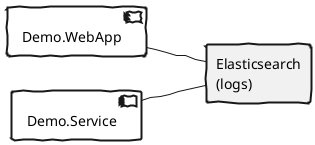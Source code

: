 @startuml

left to right direction
skinparam handwritten true
skinparam useBetaStyle true
<style>
    component
    {
        backgroundColor white
    }
    component, database, queue, rectangle {
        lineThickness 2
    }
    .ui {
        lineStyle 2
    }
</style>

component Demo.WebApp
component Demo.Service

rectangle Elasticsearch [
    Elasticsearch
    (logs)
]

Demo.WebApp -- Elasticsearch
Demo.Service -- Elasticsearch


@endml
